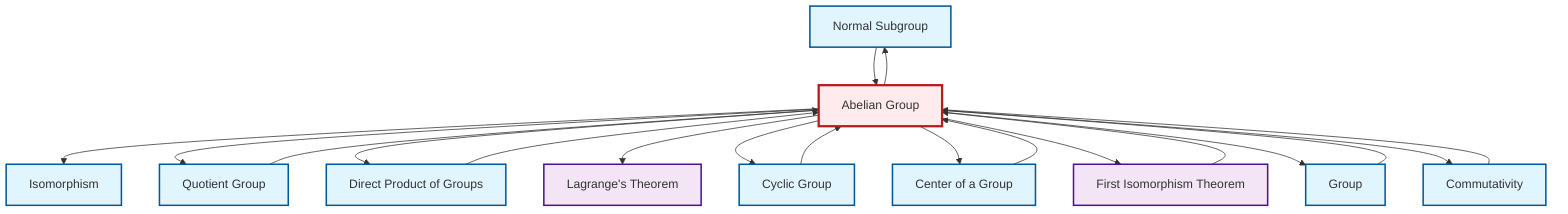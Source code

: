 graph TD
    classDef definition fill:#e1f5fe,stroke:#01579b,stroke-width:2px
    classDef theorem fill:#f3e5f5,stroke:#4a148c,stroke-width:2px
    classDef axiom fill:#fff3e0,stroke:#e65100,stroke-width:2px
    classDef example fill:#e8f5e9,stroke:#1b5e20,stroke-width:2px
    classDef current fill:#ffebee,stroke:#b71c1c,stroke-width:3px
    def-isomorphism["Isomorphism"]:::definition
    thm-lagrange["Lagrange's Theorem"]:::theorem
    def-normal-subgroup["Normal Subgroup"]:::definition
    def-cyclic-group["Cyclic Group"]:::definition
    thm-first-isomorphism["First Isomorphism Theorem"]:::theorem
    def-direct-product["Direct Product of Groups"]:::definition
    def-quotient-group["Quotient Group"]:::definition
    def-commutativity["Commutativity"]:::definition
    def-abelian-group["Abelian Group"]:::definition
    def-group["Group"]:::definition
    def-center-of-group["Center of a Group"]:::definition
    def-abelian-group --> def-isomorphism
    def-normal-subgroup --> def-abelian-group
    def-cyclic-group --> def-abelian-group
    def-abelian-group --> def-quotient-group
    def-abelian-group --> def-normal-subgroup
    def-abelian-group --> def-direct-product
    def-abelian-group --> thm-lagrange
    def-commutativity --> def-abelian-group
    def-group --> def-abelian-group
    def-center-of-group --> def-abelian-group
    def-quotient-group --> def-abelian-group
    def-abelian-group --> def-cyclic-group
    def-abelian-group --> def-center-of-group
    def-direct-product --> def-abelian-group
    def-abelian-group --> thm-first-isomorphism
    def-abelian-group --> def-group
    def-abelian-group --> def-commutativity
    thm-first-isomorphism --> def-abelian-group
    class def-abelian-group current